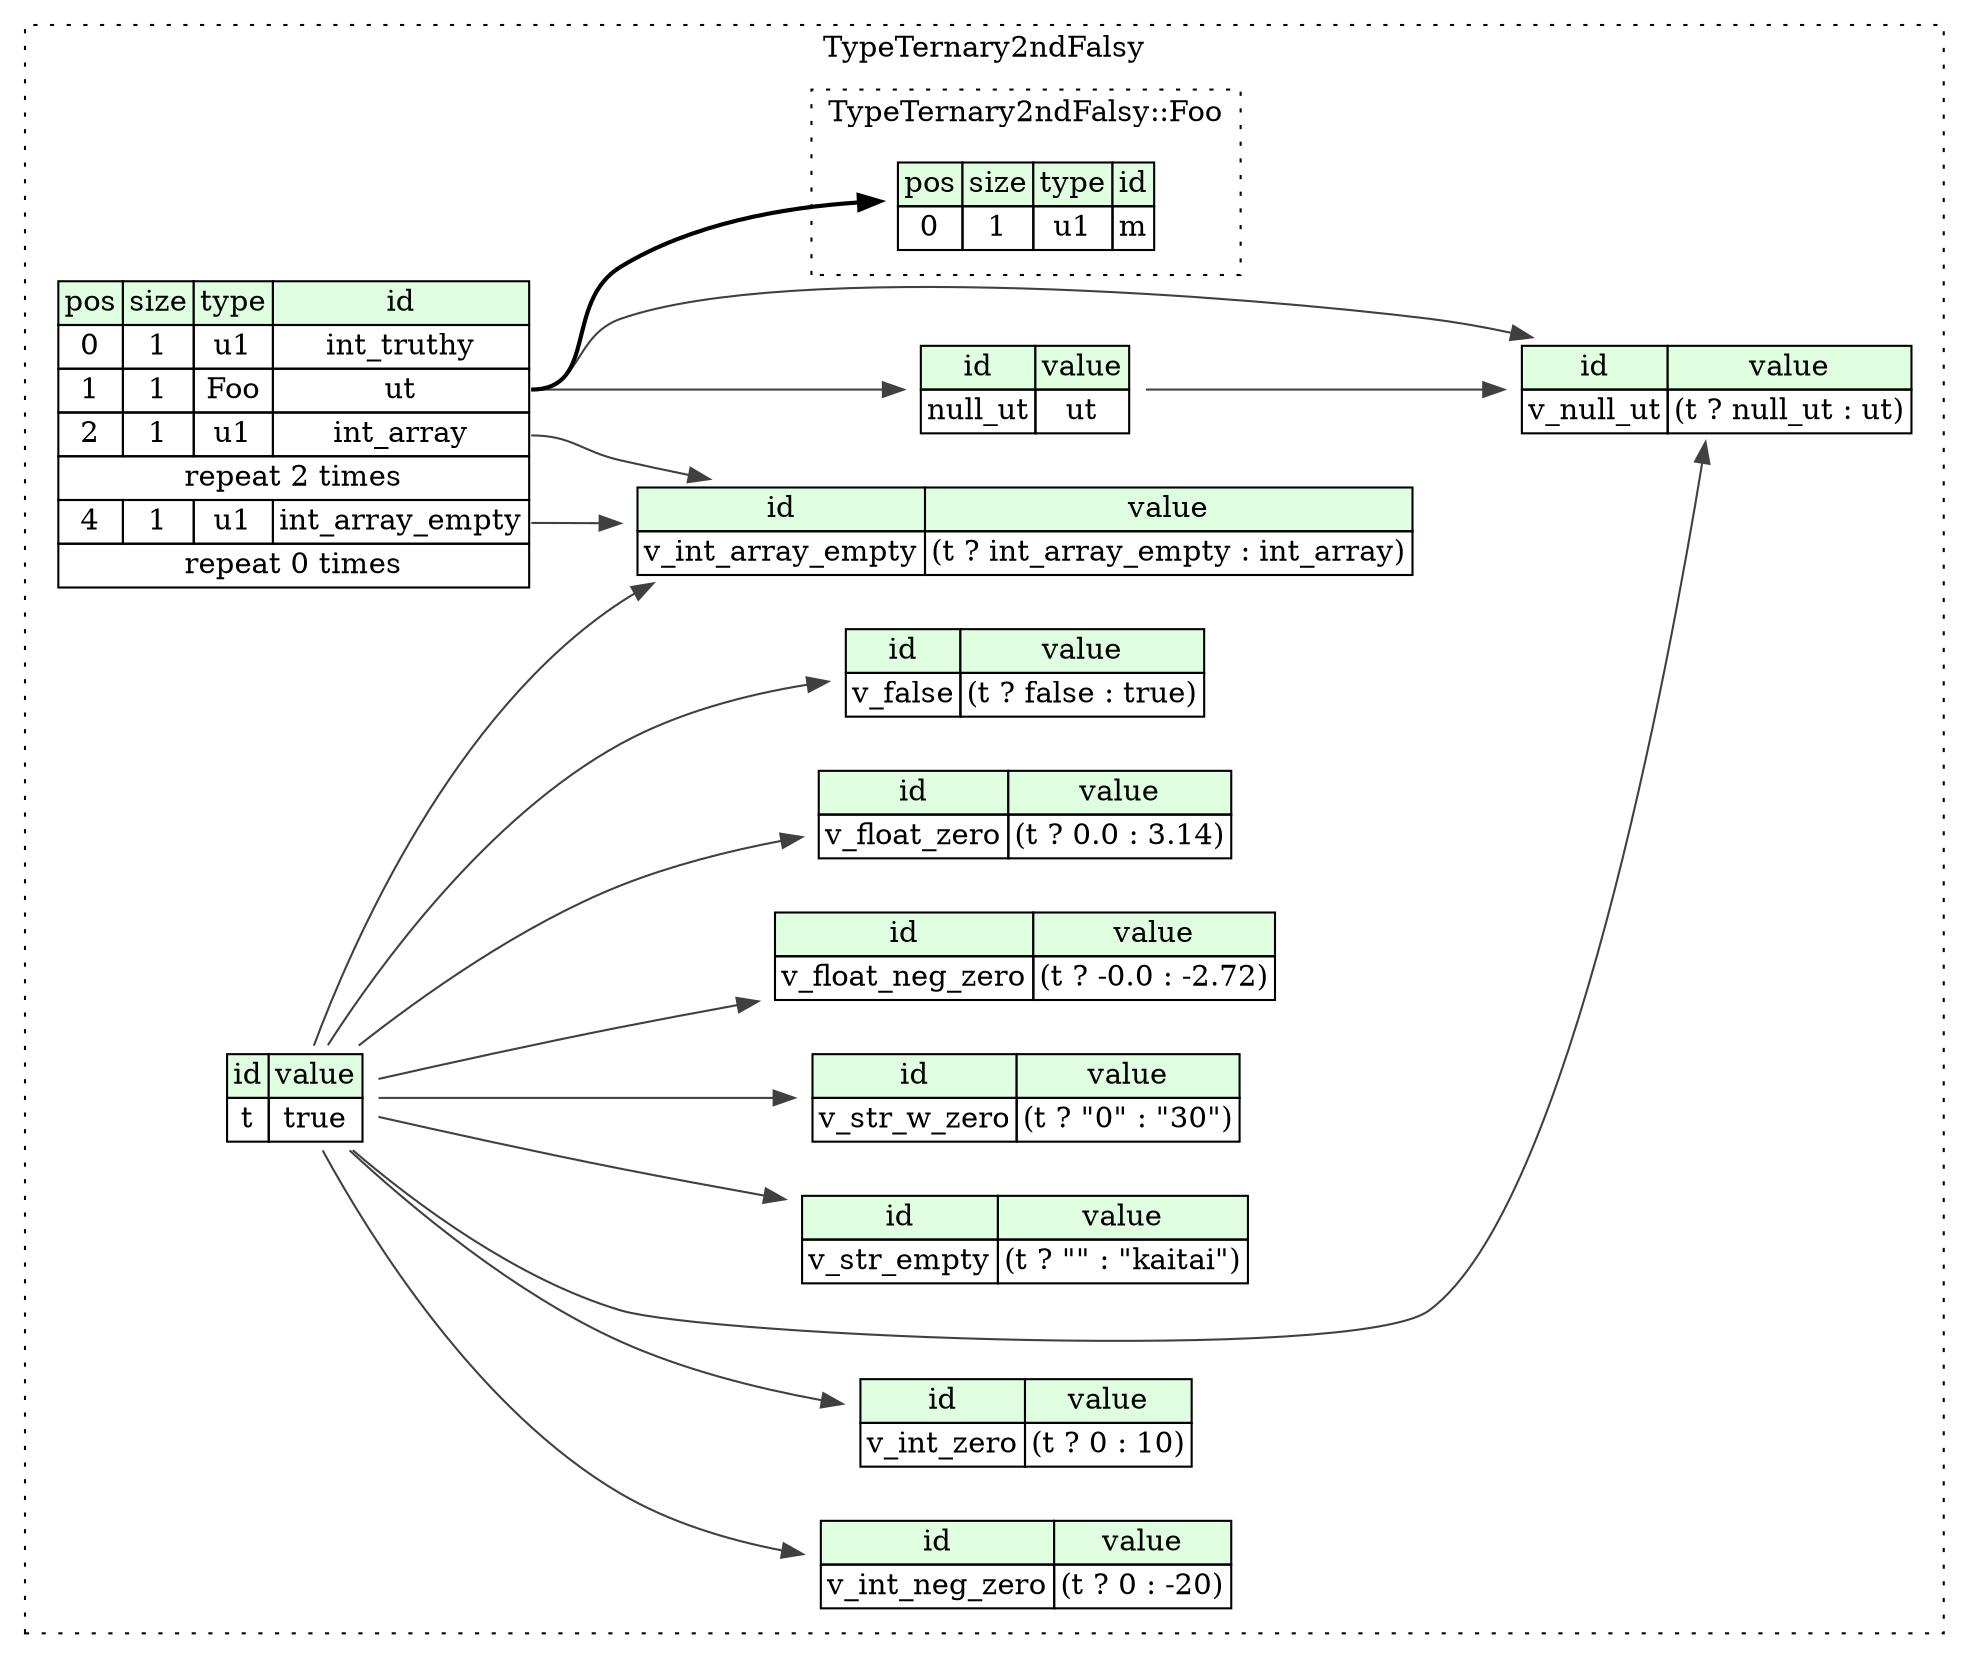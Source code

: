 digraph {
	rankdir=LR;
	node [shape=plaintext];
	subgraph cluster__type_ternary_2nd_falsy {
		label="TypeTernary2ndFalsy";
		graph[style=dotted];

		type_ternary_2nd_falsy__seq [label=<<TABLE BORDER="0" CELLBORDER="1" CELLSPACING="0">
			<TR><TD BGCOLOR="#E0FFE0">pos</TD><TD BGCOLOR="#E0FFE0">size</TD><TD BGCOLOR="#E0FFE0">type</TD><TD BGCOLOR="#E0FFE0">id</TD></TR>
			<TR><TD PORT="int_truthy_pos">0</TD><TD PORT="int_truthy_size">1</TD><TD>u1</TD><TD PORT="int_truthy_type">int_truthy</TD></TR>
			<TR><TD PORT="ut_pos">1</TD><TD PORT="ut_size">1</TD><TD>Foo</TD><TD PORT="ut_type">ut</TD></TR>
			<TR><TD PORT="int_array_pos">2</TD><TD PORT="int_array_size">1</TD><TD>u1</TD><TD PORT="int_array_type">int_array</TD></TR>
			<TR><TD COLSPAN="4" PORT="int_array__repeat">repeat 2 times</TD></TR>
			<TR><TD PORT="int_array_empty_pos">4</TD><TD PORT="int_array_empty_size">1</TD><TD>u1</TD><TD PORT="int_array_empty_type">int_array_empty</TD></TR>
			<TR><TD COLSPAN="4" PORT="int_array_empty__repeat">repeat 0 times</TD></TR>
		</TABLE>>];
		type_ternary_2nd_falsy__inst__null_ut [label=<<TABLE BORDER="0" CELLBORDER="1" CELLSPACING="0">
			<TR><TD BGCOLOR="#E0FFE0">id</TD><TD BGCOLOR="#E0FFE0">value</TD></TR>
			<TR><TD>null_ut</TD><TD>ut</TD></TR>
		</TABLE>>];
		type_ternary_2nd_falsy__inst__t [label=<<TABLE BORDER="0" CELLBORDER="1" CELLSPACING="0">
			<TR><TD BGCOLOR="#E0FFE0">id</TD><TD BGCOLOR="#E0FFE0">value</TD></TR>
			<TR><TD>t</TD><TD>true</TD></TR>
		</TABLE>>];
		type_ternary_2nd_falsy__inst__v_false [label=<<TABLE BORDER="0" CELLBORDER="1" CELLSPACING="0">
			<TR><TD BGCOLOR="#E0FFE0">id</TD><TD BGCOLOR="#E0FFE0">value</TD></TR>
			<TR><TD>v_false</TD><TD>(t ? false : true)</TD></TR>
		</TABLE>>];
		type_ternary_2nd_falsy__inst__v_float_neg_zero [label=<<TABLE BORDER="0" CELLBORDER="1" CELLSPACING="0">
			<TR><TD BGCOLOR="#E0FFE0">id</TD><TD BGCOLOR="#E0FFE0">value</TD></TR>
			<TR><TD>v_float_neg_zero</TD><TD>(t ? -0.0 : -2.72)</TD></TR>
		</TABLE>>];
		type_ternary_2nd_falsy__inst__v_float_zero [label=<<TABLE BORDER="0" CELLBORDER="1" CELLSPACING="0">
			<TR><TD BGCOLOR="#E0FFE0">id</TD><TD BGCOLOR="#E0FFE0">value</TD></TR>
			<TR><TD>v_float_zero</TD><TD>(t ? 0.0 : 3.14)</TD></TR>
		</TABLE>>];
		type_ternary_2nd_falsy__inst__v_int_array_empty [label=<<TABLE BORDER="0" CELLBORDER="1" CELLSPACING="0">
			<TR><TD BGCOLOR="#E0FFE0">id</TD><TD BGCOLOR="#E0FFE0">value</TD></TR>
			<TR><TD>v_int_array_empty</TD><TD>(t ? int_array_empty : int_array)</TD></TR>
		</TABLE>>];
		type_ternary_2nd_falsy__inst__v_int_neg_zero [label=<<TABLE BORDER="0" CELLBORDER="1" CELLSPACING="0">
			<TR><TD BGCOLOR="#E0FFE0">id</TD><TD BGCOLOR="#E0FFE0">value</TD></TR>
			<TR><TD>v_int_neg_zero</TD><TD>(t ? 0 : -20)</TD></TR>
		</TABLE>>];
		type_ternary_2nd_falsy__inst__v_int_zero [label=<<TABLE BORDER="0" CELLBORDER="1" CELLSPACING="0">
			<TR><TD BGCOLOR="#E0FFE0">id</TD><TD BGCOLOR="#E0FFE0">value</TD></TR>
			<TR><TD>v_int_zero</TD><TD>(t ? 0 : 10)</TD></TR>
		</TABLE>>];
		type_ternary_2nd_falsy__inst__v_null_ut [label=<<TABLE BORDER="0" CELLBORDER="1" CELLSPACING="0">
			<TR><TD BGCOLOR="#E0FFE0">id</TD><TD BGCOLOR="#E0FFE0">value</TD></TR>
			<TR><TD>v_null_ut</TD><TD>(t ? null_ut : ut)</TD></TR>
		</TABLE>>];
		type_ternary_2nd_falsy__inst__v_str_empty [label=<<TABLE BORDER="0" CELLBORDER="1" CELLSPACING="0">
			<TR><TD BGCOLOR="#E0FFE0">id</TD><TD BGCOLOR="#E0FFE0">value</TD></TR>
			<TR><TD>v_str_empty</TD><TD>(t ? &quot;&quot; : &quot;kaitai&quot;)</TD></TR>
		</TABLE>>];
		type_ternary_2nd_falsy__inst__v_str_w_zero [label=<<TABLE BORDER="0" CELLBORDER="1" CELLSPACING="0">
			<TR><TD BGCOLOR="#E0FFE0">id</TD><TD BGCOLOR="#E0FFE0">value</TD></TR>
			<TR><TD>v_str_w_zero</TD><TD>(t ? &quot;0&quot; : &quot;30&quot;)</TD></TR>
		</TABLE>>];
		subgraph cluster__foo {
			label="TypeTernary2ndFalsy::Foo";
			graph[style=dotted];

			foo__seq [label=<<TABLE BORDER="0" CELLBORDER="1" CELLSPACING="0">
				<TR><TD BGCOLOR="#E0FFE0">pos</TD><TD BGCOLOR="#E0FFE0">size</TD><TD BGCOLOR="#E0FFE0">type</TD><TD BGCOLOR="#E0FFE0">id</TD></TR>
				<TR><TD PORT="m_pos">0</TD><TD PORT="m_size">1</TD><TD>u1</TD><TD PORT="m_type">m</TD></TR>
			</TABLE>>];
		}
	}
	type_ternary_2nd_falsy__seq:ut_type -> foo__seq [style=bold];
	type_ternary_2nd_falsy__seq:ut_type -> type_ternary_2nd_falsy__inst__null_ut [color="#404040"];
	type_ternary_2nd_falsy__inst__t:t_type -> type_ternary_2nd_falsy__inst__v_false [color="#404040"];
	type_ternary_2nd_falsy__inst__t:t_type -> type_ternary_2nd_falsy__inst__v_float_neg_zero [color="#404040"];
	type_ternary_2nd_falsy__inst__t:t_type -> type_ternary_2nd_falsy__inst__v_float_zero [color="#404040"];
	type_ternary_2nd_falsy__inst__t:t_type -> type_ternary_2nd_falsy__inst__v_int_array_empty [color="#404040"];
	type_ternary_2nd_falsy__seq:int_array_empty_type -> type_ternary_2nd_falsy__inst__v_int_array_empty [color="#404040"];
	type_ternary_2nd_falsy__seq:int_array_type -> type_ternary_2nd_falsy__inst__v_int_array_empty [color="#404040"];
	type_ternary_2nd_falsy__inst__t:t_type -> type_ternary_2nd_falsy__inst__v_int_neg_zero [color="#404040"];
	type_ternary_2nd_falsy__inst__t:t_type -> type_ternary_2nd_falsy__inst__v_int_zero [color="#404040"];
	type_ternary_2nd_falsy__inst__t:t_type -> type_ternary_2nd_falsy__inst__v_null_ut [color="#404040"];
	type_ternary_2nd_falsy__inst__null_ut:null_ut_type -> type_ternary_2nd_falsy__inst__v_null_ut [color="#404040"];
	type_ternary_2nd_falsy__seq:ut_type -> type_ternary_2nd_falsy__inst__v_null_ut [color="#404040"];
	type_ternary_2nd_falsy__inst__t:t_type -> type_ternary_2nd_falsy__inst__v_str_empty [color="#404040"];
	type_ternary_2nd_falsy__inst__t:t_type -> type_ternary_2nd_falsy__inst__v_str_w_zero [color="#404040"];
}
